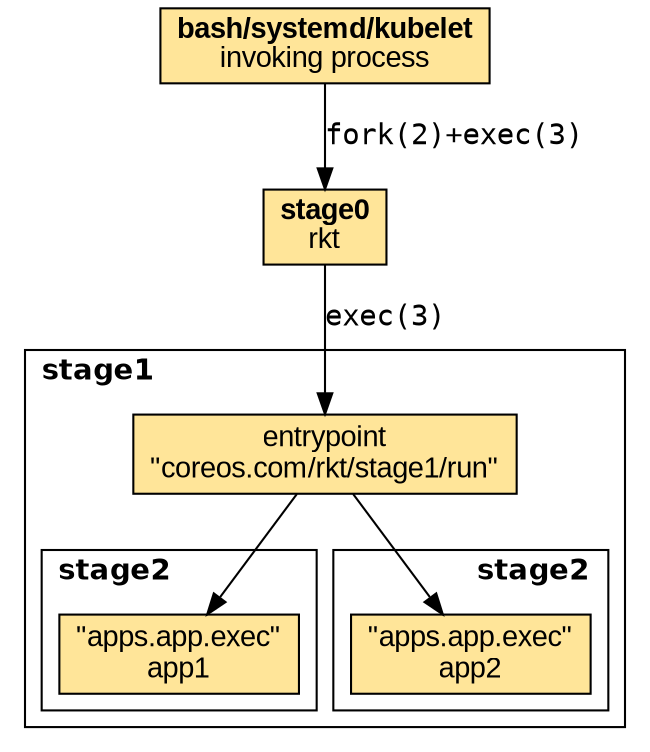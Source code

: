 digraph G {
    graph [fontname = "helvetica"];
    node [fontname = "Arial", fillcolor="#FFE599", style="filled"];
    edge [fontname = "monospace"];
  
    {
        invokingProcess [shape="node",
                         label=<<B>bash/systemd/kubelet</B><BR/>invoking process>]
        stage0 [shape="node",
                label=<<B>stage0</B><BR/>rkt>]
        entrypoint [shape="node",
                    label=<entrypoint<BR/>"coreos.com/rkt/stage1/run">]
        app1 [shape="node",
              label=<"apps.app.exec"<BR/>app1>]
        app2 [shape="node",
              label=<"apps.app.exec"<BR/>app2>]
    }

    invokingProcess -> stage0 [label="fork(2)+exec(3)"]
    stage0 -> entrypoint [label="exec(3)"]

    subgraph cluster_1 {
        label=<<B>stage1</B>>
        labeljust="left"

        entrypoint

        subgraph cluster_2 {
            label=<<B>stage2</B>>
            labeljust="left"
            app1
        }

        subgraph cluster_3 {
            label=<<B>stage2</B>>
            labeljust="right"
            app2
        }
    }

    entrypoint -> app1
    entrypoint -> app2
}

